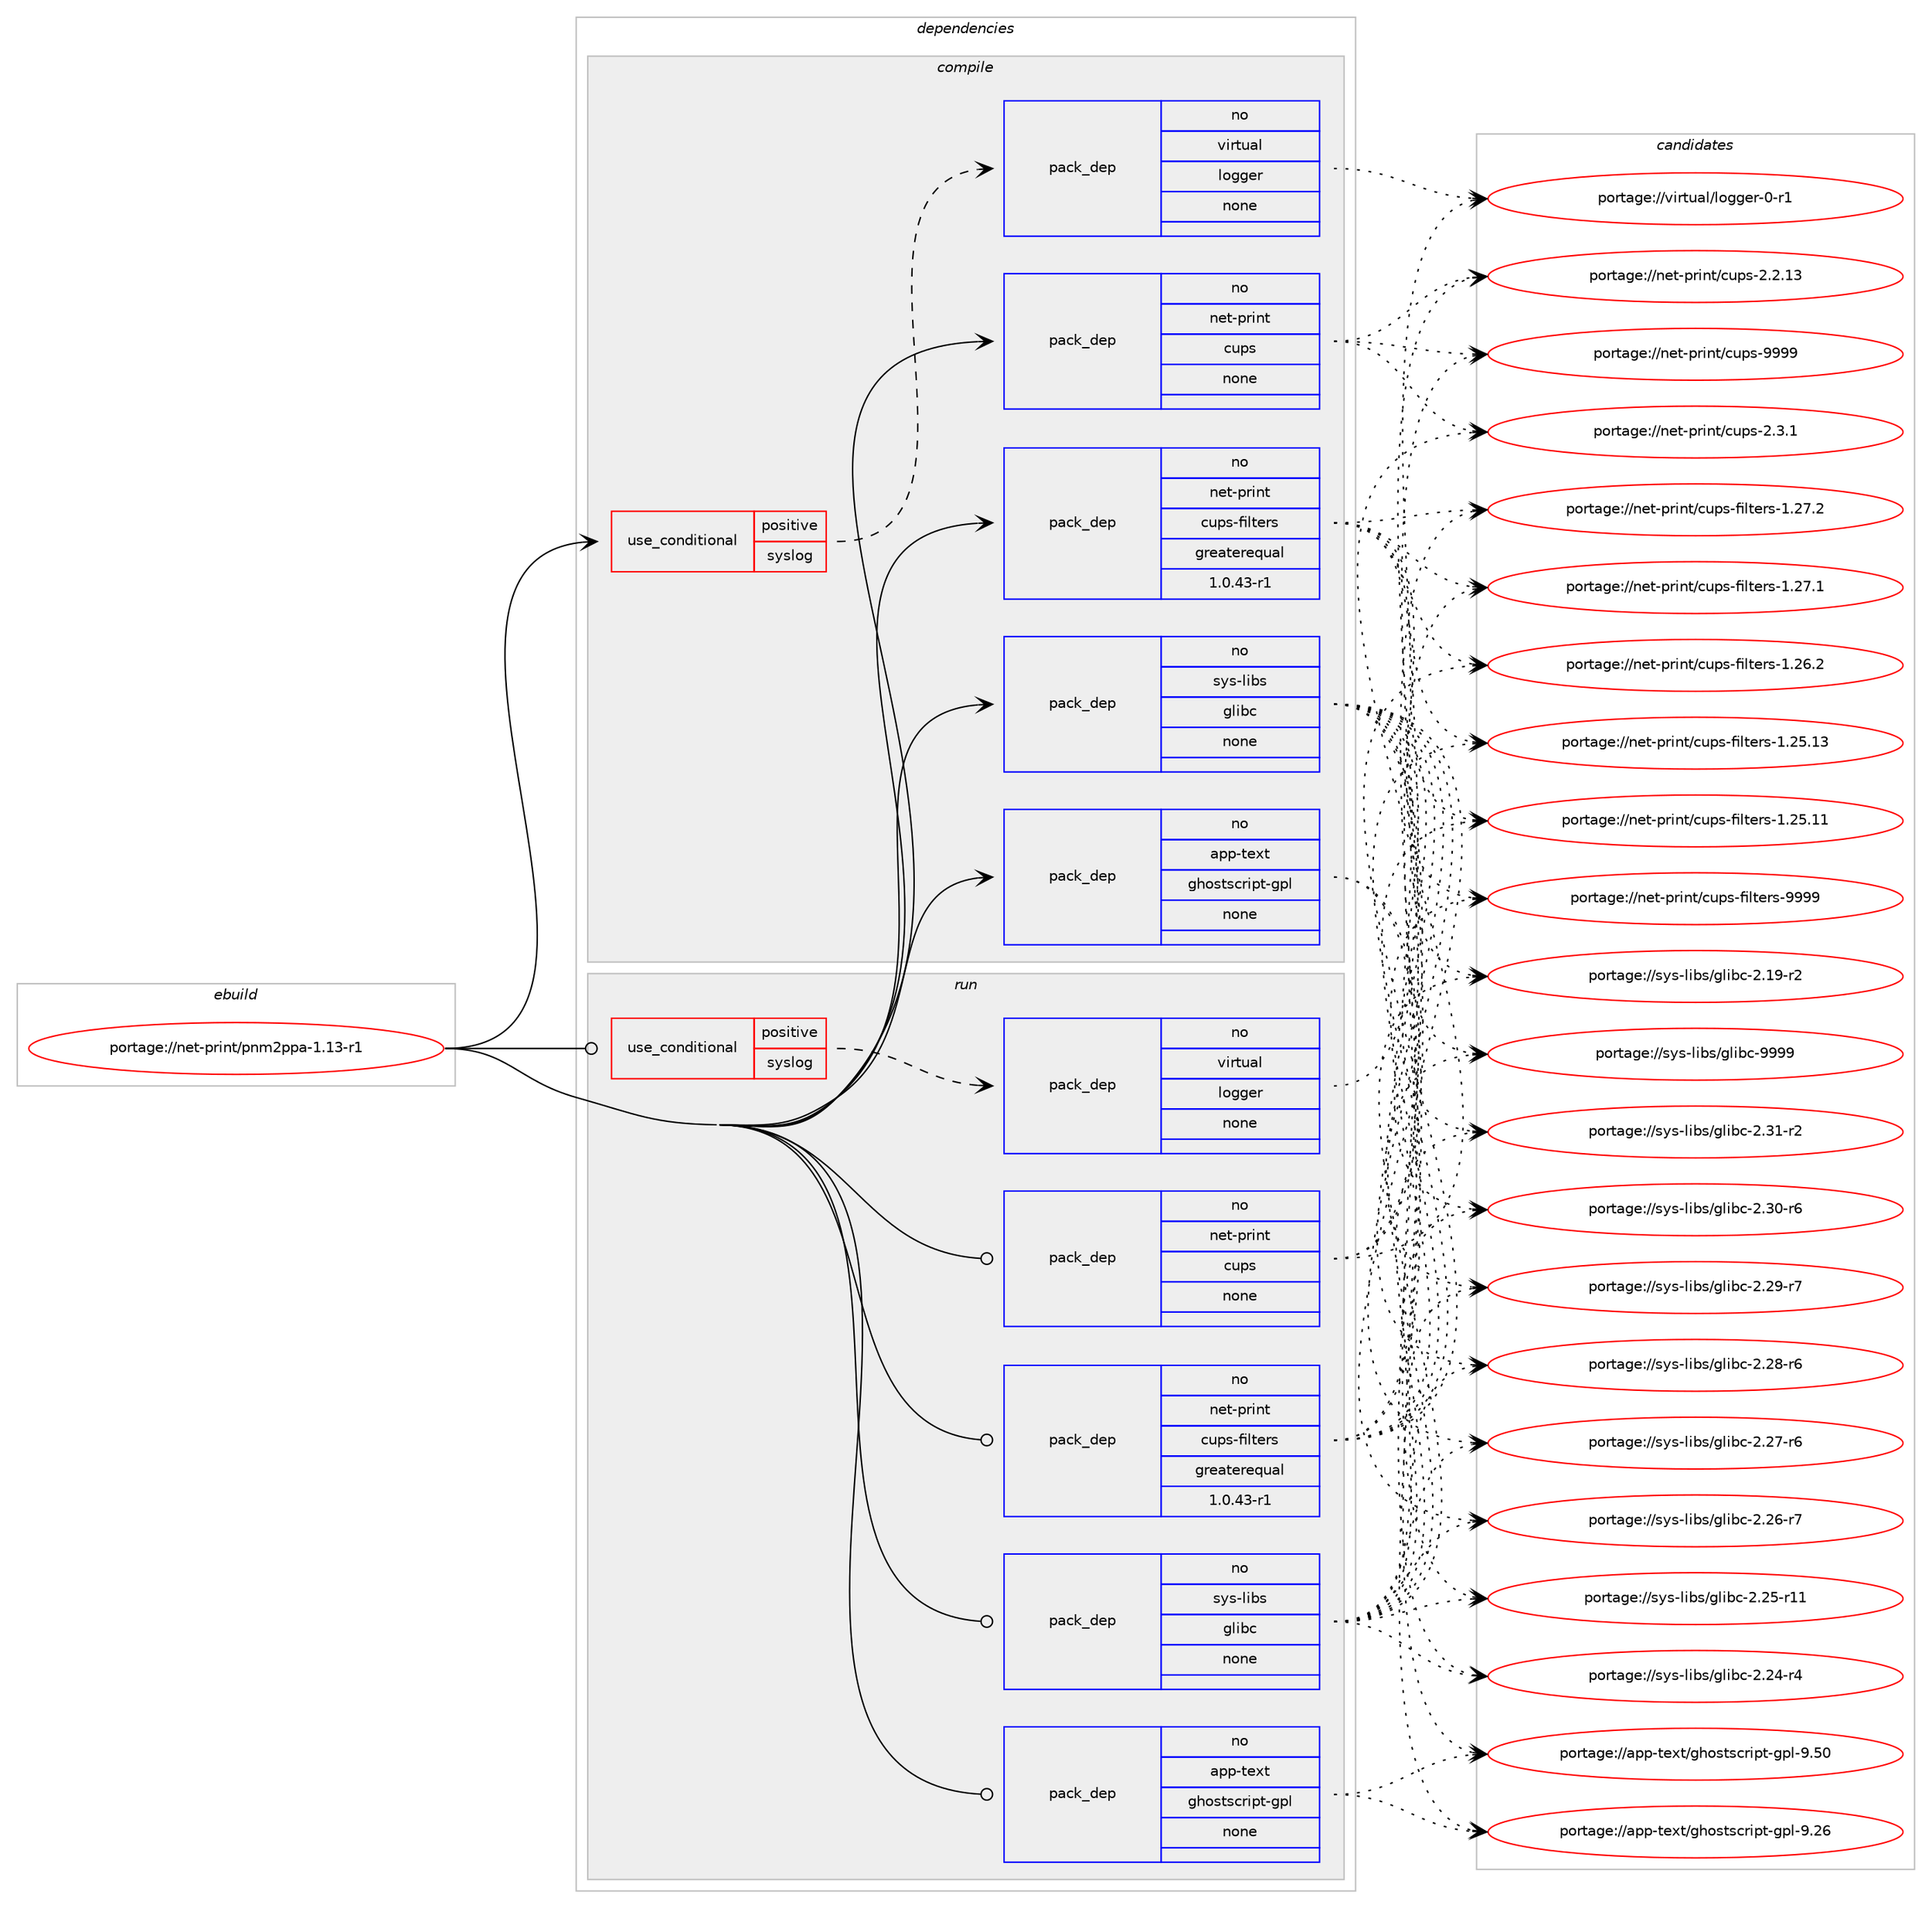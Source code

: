 digraph prolog {

# *************
# Graph options
# *************

newrank=true;
concentrate=true;
compound=true;
graph [rankdir=LR,fontname=Helvetica,fontsize=10,ranksep=1.5];#, ranksep=2.5, nodesep=0.2];
edge  [arrowhead=vee];
node  [fontname=Helvetica,fontsize=10];

# **********
# The ebuild
# **********

subgraph cluster_leftcol {
color=gray;
rank=same;
label=<<i>ebuild</i>>;
id [label="portage://net-print/pnm2ppa-1.13-r1", color=red, width=4, href="../net-print/pnm2ppa-1.13-r1.svg"];
}

# ****************
# The dependencies
# ****************

subgraph cluster_midcol {
color=gray;
label=<<i>dependencies</i>>;
subgraph cluster_compile {
fillcolor="#eeeeee";
style=filled;
label=<<i>compile</i>>;
subgraph cond3032 {
dependency19147 [label=<<TABLE BORDER="0" CELLBORDER="1" CELLSPACING="0" CELLPADDING="4"><TR><TD ROWSPAN="3" CELLPADDING="10">use_conditional</TD></TR><TR><TD>positive</TD></TR><TR><TD>syslog</TD></TR></TABLE>>, shape=none, color=red];
subgraph pack15785 {
dependency19148 [label=<<TABLE BORDER="0" CELLBORDER="1" CELLSPACING="0" CELLPADDING="4" WIDTH="220"><TR><TD ROWSPAN="6" CELLPADDING="30">pack_dep</TD></TR><TR><TD WIDTH="110">no</TD></TR><TR><TD>virtual</TD></TR><TR><TD>logger</TD></TR><TR><TD>none</TD></TR><TR><TD></TD></TR></TABLE>>, shape=none, color=blue];
}
dependency19147:e -> dependency19148:w [weight=20,style="dashed",arrowhead="vee"];
}
id:e -> dependency19147:w [weight=20,style="solid",arrowhead="vee"];
subgraph pack15786 {
dependency19149 [label=<<TABLE BORDER="0" CELLBORDER="1" CELLSPACING="0" CELLPADDING="4" WIDTH="220"><TR><TD ROWSPAN="6" CELLPADDING="30">pack_dep</TD></TR><TR><TD WIDTH="110">no</TD></TR><TR><TD>app-text</TD></TR><TR><TD>ghostscript-gpl</TD></TR><TR><TD>none</TD></TR><TR><TD></TD></TR></TABLE>>, shape=none, color=blue];
}
id:e -> dependency19149:w [weight=20,style="solid",arrowhead="vee"];
subgraph pack15787 {
dependency19150 [label=<<TABLE BORDER="0" CELLBORDER="1" CELLSPACING="0" CELLPADDING="4" WIDTH="220"><TR><TD ROWSPAN="6" CELLPADDING="30">pack_dep</TD></TR><TR><TD WIDTH="110">no</TD></TR><TR><TD>net-print</TD></TR><TR><TD>cups</TD></TR><TR><TD>none</TD></TR><TR><TD></TD></TR></TABLE>>, shape=none, color=blue];
}
id:e -> dependency19150:w [weight=20,style="solid",arrowhead="vee"];
subgraph pack15788 {
dependency19151 [label=<<TABLE BORDER="0" CELLBORDER="1" CELLSPACING="0" CELLPADDING="4" WIDTH="220"><TR><TD ROWSPAN="6" CELLPADDING="30">pack_dep</TD></TR><TR><TD WIDTH="110">no</TD></TR><TR><TD>net-print</TD></TR><TR><TD>cups-filters</TD></TR><TR><TD>greaterequal</TD></TR><TR><TD>1.0.43-r1</TD></TR></TABLE>>, shape=none, color=blue];
}
id:e -> dependency19151:w [weight=20,style="solid",arrowhead="vee"];
subgraph pack15789 {
dependency19152 [label=<<TABLE BORDER="0" CELLBORDER="1" CELLSPACING="0" CELLPADDING="4" WIDTH="220"><TR><TD ROWSPAN="6" CELLPADDING="30">pack_dep</TD></TR><TR><TD WIDTH="110">no</TD></TR><TR><TD>sys-libs</TD></TR><TR><TD>glibc</TD></TR><TR><TD>none</TD></TR><TR><TD></TD></TR></TABLE>>, shape=none, color=blue];
}
id:e -> dependency19152:w [weight=20,style="solid",arrowhead="vee"];
}
subgraph cluster_compileandrun {
fillcolor="#eeeeee";
style=filled;
label=<<i>compile and run</i>>;
}
subgraph cluster_run {
fillcolor="#eeeeee";
style=filled;
label=<<i>run</i>>;
subgraph cond3033 {
dependency19153 [label=<<TABLE BORDER="0" CELLBORDER="1" CELLSPACING="0" CELLPADDING="4"><TR><TD ROWSPAN="3" CELLPADDING="10">use_conditional</TD></TR><TR><TD>positive</TD></TR><TR><TD>syslog</TD></TR></TABLE>>, shape=none, color=red];
subgraph pack15790 {
dependency19154 [label=<<TABLE BORDER="0" CELLBORDER="1" CELLSPACING="0" CELLPADDING="4" WIDTH="220"><TR><TD ROWSPAN="6" CELLPADDING="30">pack_dep</TD></TR><TR><TD WIDTH="110">no</TD></TR><TR><TD>virtual</TD></TR><TR><TD>logger</TD></TR><TR><TD>none</TD></TR><TR><TD></TD></TR></TABLE>>, shape=none, color=blue];
}
dependency19153:e -> dependency19154:w [weight=20,style="dashed",arrowhead="vee"];
}
id:e -> dependency19153:w [weight=20,style="solid",arrowhead="odot"];
subgraph pack15791 {
dependency19155 [label=<<TABLE BORDER="0" CELLBORDER="1" CELLSPACING="0" CELLPADDING="4" WIDTH="220"><TR><TD ROWSPAN="6" CELLPADDING="30">pack_dep</TD></TR><TR><TD WIDTH="110">no</TD></TR><TR><TD>app-text</TD></TR><TR><TD>ghostscript-gpl</TD></TR><TR><TD>none</TD></TR><TR><TD></TD></TR></TABLE>>, shape=none, color=blue];
}
id:e -> dependency19155:w [weight=20,style="solid",arrowhead="odot"];
subgraph pack15792 {
dependency19156 [label=<<TABLE BORDER="0" CELLBORDER="1" CELLSPACING="0" CELLPADDING="4" WIDTH="220"><TR><TD ROWSPAN="6" CELLPADDING="30">pack_dep</TD></TR><TR><TD WIDTH="110">no</TD></TR><TR><TD>net-print</TD></TR><TR><TD>cups</TD></TR><TR><TD>none</TD></TR><TR><TD></TD></TR></TABLE>>, shape=none, color=blue];
}
id:e -> dependency19156:w [weight=20,style="solid",arrowhead="odot"];
subgraph pack15793 {
dependency19157 [label=<<TABLE BORDER="0" CELLBORDER="1" CELLSPACING="0" CELLPADDING="4" WIDTH="220"><TR><TD ROWSPAN="6" CELLPADDING="30">pack_dep</TD></TR><TR><TD WIDTH="110">no</TD></TR><TR><TD>net-print</TD></TR><TR><TD>cups-filters</TD></TR><TR><TD>greaterequal</TD></TR><TR><TD>1.0.43-r1</TD></TR></TABLE>>, shape=none, color=blue];
}
id:e -> dependency19157:w [weight=20,style="solid",arrowhead="odot"];
subgraph pack15794 {
dependency19158 [label=<<TABLE BORDER="0" CELLBORDER="1" CELLSPACING="0" CELLPADDING="4" WIDTH="220"><TR><TD ROWSPAN="6" CELLPADDING="30">pack_dep</TD></TR><TR><TD WIDTH="110">no</TD></TR><TR><TD>sys-libs</TD></TR><TR><TD>glibc</TD></TR><TR><TD>none</TD></TR><TR><TD></TD></TR></TABLE>>, shape=none, color=blue];
}
id:e -> dependency19158:w [weight=20,style="solid",arrowhead="odot"];
}
}

# **************
# The candidates
# **************

subgraph cluster_choices {
rank=same;
color=gray;
label=<<i>candidates</i>>;

subgraph choice15785 {
color=black;
nodesep=1;
choice118105114116117971084710811110310310111445484511449 [label="portage://virtual/logger-0-r1", color=red, width=4,href="../virtual/logger-0-r1.svg"];
dependency19148:e -> choice118105114116117971084710811110310310111445484511449:w [style=dotted,weight="100"];
}
subgraph choice15786 {
color=black;
nodesep=1;
choice97112112451161011201164710310411111511611599114105112116451031121084557465348 [label="portage://app-text/ghostscript-gpl-9.50", color=red, width=4,href="../app-text/ghostscript-gpl-9.50.svg"];
choice97112112451161011201164710310411111511611599114105112116451031121084557465054 [label="portage://app-text/ghostscript-gpl-9.26", color=red, width=4,href="../app-text/ghostscript-gpl-9.26.svg"];
dependency19149:e -> choice97112112451161011201164710310411111511611599114105112116451031121084557465348:w [style=dotted,weight="100"];
dependency19149:e -> choice97112112451161011201164710310411111511611599114105112116451031121084557465054:w [style=dotted,weight="100"];
}
subgraph choice15787 {
color=black;
nodesep=1;
choice1101011164511211410511011647991171121154557575757 [label="portage://net-print/cups-9999", color=red, width=4,href="../net-print/cups-9999.svg"];
choice110101116451121141051101164799117112115455046514649 [label="portage://net-print/cups-2.3.1", color=red, width=4,href="../net-print/cups-2.3.1.svg"];
choice11010111645112114105110116479911711211545504650464951 [label="portage://net-print/cups-2.2.13", color=red, width=4,href="../net-print/cups-2.2.13.svg"];
dependency19150:e -> choice1101011164511211410511011647991171121154557575757:w [style=dotted,weight="100"];
dependency19150:e -> choice110101116451121141051101164799117112115455046514649:w [style=dotted,weight="100"];
dependency19150:e -> choice11010111645112114105110116479911711211545504650464951:w [style=dotted,weight="100"];
}
subgraph choice15788 {
color=black;
nodesep=1;
choice110101116451121141051101164799117112115451021051081161011141154557575757 [label="portage://net-print/cups-filters-9999", color=red, width=4,href="../net-print/cups-filters-9999.svg"];
choice1101011164511211410511011647991171121154510210510811610111411545494650554650 [label="portage://net-print/cups-filters-1.27.2", color=red, width=4,href="../net-print/cups-filters-1.27.2.svg"];
choice1101011164511211410511011647991171121154510210510811610111411545494650554649 [label="portage://net-print/cups-filters-1.27.1", color=red, width=4,href="../net-print/cups-filters-1.27.1.svg"];
choice1101011164511211410511011647991171121154510210510811610111411545494650544650 [label="portage://net-print/cups-filters-1.26.2", color=red, width=4,href="../net-print/cups-filters-1.26.2.svg"];
choice110101116451121141051101164799117112115451021051081161011141154549465053464951 [label="portage://net-print/cups-filters-1.25.13", color=red, width=4,href="../net-print/cups-filters-1.25.13.svg"];
choice110101116451121141051101164799117112115451021051081161011141154549465053464949 [label="portage://net-print/cups-filters-1.25.11", color=red, width=4,href="../net-print/cups-filters-1.25.11.svg"];
dependency19151:e -> choice110101116451121141051101164799117112115451021051081161011141154557575757:w [style=dotted,weight="100"];
dependency19151:e -> choice1101011164511211410511011647991171121154510210510811610111411545494650554650:w [style=dotted,weight="100"];
dependency19151:e -> choice1101011164511211410511011647991171121154510210510811610111411545494650554649:w [style=dotted,weight="100"];
dependency19151:e -> choice1101011164511211410511011647991171121154510210510811610111411545494650544650:w [style=dotted,weight="100"];
dependency19151:e -> choice110101116451121141051101164799117112115451021051081161011141154549465053464951:w [style=dotted,weight="100"];
dependency19151:e -> choice110101116451121141051101164799117112115451021051081161011141154549465053464949:w [style=dotted,weight="100"];
}
subgraph choice15789 {
color=black;
nodesep=1;
choice11512111545108105981154710310810598994557575757 [label="portage://sys-libs/glibc-9999", color=red, width=4,href="../sys-libs/glibc-9999.svg"];
choice115121115451081059811547103108105989945504651494511450 [label="portage://sys-libs/glibc-2.31-r2", color=red, width=4,href="../sys-libs/glibc-2.31-r2.svg"];
choice115121115451081059811547103108105989945504651484511454 [label="portage://sys-libs/glibc-2.30-r6", color=red, width=4,href="../sys-libs/glibc-2.30-r6.svg"];
choice115121115451081059811547103108105989945504650574511455 [label="portage://sys-libs/glibc-2.29-r7", color=red, width=4,href="../sys-libs/glibc-2.29-r7.svg"];
choice115121115451081059811547103108105989945504650564511454 [label="portage://sys-libs/glibc-2.28-r6", color=red, width=4,href="../sys-libs/glibc-2.28-r6.svg"];
choice115121115451081059811547103108105989945504650554511454 [label="portage://sys-libs/glibc-2.27-r6", color=red, width=4,href="../sys-libs/glibc-2.27-r6.svg"];
choice115121115451081059811547103108105989945504650544511455 [label="portage://sys-libs/glibc-2.26-r7", color=red, width=4,href="../sys-libs/glibc-2.26-r7.svg"];
choice11512111545108105981154710310810598994550465053451144949 [label="portage://sys-libs/glibc-2.25-r11", color=red, width=4,href="../sys-libs/glibc-2.25-r11.svg"];
choice115121115451081059811547103108105989945504650524511452 [label="portage://sys-libs/glibc-2.24-r4", color=red, width=4,href="../sys-libs/glibc-2.24-r4.svg"];
choice115121115451081059811547103108105989945504649574511450 [label="portage://sys-libs/glibc-2.19-r2", color=red, width=4,href="../sys-libs/glibc-2.19-r2.svg"];
dependency19152:e -> choice11512111545108105981154710310810598994557575757:w [style=dotted,weight="100"];
dependency19152:e -> choice115121115451081059811547103108105989945504651494511450:w [style=dotted,weight="100"];
dependency19152:e -> choice115121115451081059811547103108105989945504651484511454:w [style=dotted,weight="100"];
dependency19152:e -> choice115121115451081059811547103108105989945504650574511455:w [style=dotted,weight="100"];
dependency19152:e -> choice115121115451081059811547103108105989945504650564511454:w [style=dotted,weight="100"];
dependency19152:e -> choice115121115451081059811547103108105989945504650554511454:w [style=dotted,weight="100"];
dependency19152:e -> choice115121115451081059811547103108105989945504650544511455:w [style=dotted,weight="100"];
dependency19152:e -> choice11512111545108105981154710310810598994550465053451144949:w [style=dotted,weight="100"];
dependency19152:e -> choice115121115451081059811547103108105989945504650524511452:w [style=dotted,weight="100"];
dependency19152:e -> choice115121115451081059811547103108105989945504649574511450:w [style=dotted,weight="100"];
}
subgraph choice15790 {
color=black;
nodesep=1;
choice118105114116117971084710811110310310111445484511449 [label="portage://virtual/logger-0-r1", color=red, width=4,href="../virtual/logger-0-r1.svg"];
dependency19154:e -> choice118105114116117971084710811110310310111445484511449:w [style=dotted,weight="100"];
}
subgraph choice15791 {
color=black;
nodesep=1;
choice97112112451161011201164710310411111511611599114105112116451031121084557465348 [label="portage://app-text/ghostscript-gpl-9.50", color=red, width=4,href="../app-text/ghostscript-gpl-9.50.svg"];
choice97112112451161011201164710310411111511611599114105112116451031121084557465054 [label="portage://app-text/ghostscript-gpl-9.26", color=red, width=4,href="../app-text/ghostscript-gpl-9.26.svg"];
dependency19155:e -> choice97112112451161011201164710310411111511611599114105112116451031121084557465348:w [style=dotted,weight="100"];
dependency19155:e -> choice97112112451161011201164710310411111511611599114105112116451031121084557465054:w [style=dotted,weight="100"];
}
subgraph choice15792 {
color=black;
nodesep=1;
choice1101011164511211410511011647991171121154557575757 [label="portage://net-print/cups-9999", color=red, width=4,href="../net-print/cups-9999.svg"];
choice110101116451121141051101164799117112115455046514649 [label="portage://net-print/cups-2.3.1", color=red, width=4,href="../net-print/cups-2.3.1.svg"];
choice11010111645112114105110116479911711211545504650464951 [label="portage://net-print/cups-2.2.13", color=red, width=4,href="../net-print/cups-2.2.13.svg"];
dependency19156:e -> choice1101011164511211410511011647991171121154557575757:w [style=dotted,weight="100"];
dependency19156:e -> choice110101116451121141051101164799117112115455046514649:w [style=dotted,weight="100"];
dependency19156:e -> choice11010111645112114105110116479911711211545504650464951:w [style=dotted,weight="100"];
}
subgraph choice15793 {
color=black;
nodesep=1;
choice110101116451121141051101164799117112115451021051081161011141154557575757 [label="portage://net-print/cups-filters-9999", color=red, width=4,href="../net-print/cups-filters-9999.svg"];
choice1101011164511211410511011647991171121154510210510811610111411545494650554650 [label="portage://net-print/cups-filters-1.27.2", color=red, width=4,href="../net-print/cups-filters-1.27.2.svg"];
choice1101011164511211410511011647991171121154510210510811610111411545494650554649 [label="portage://net-print/cups-filters-1.27.1", color=red, width=4,href="../net-print/cups-filters-1.27.1.svg"];
choice1101011164511211410511011647991171121154510210510811610111411545494650544650 [label="portage://net-print/cups-filters-1.26.2", color=red, width=4,href="../net-print/cups-filters-1.26.2.svg"];
choice110101116451121141051101164799117112115451021051081161011141154549465053464951 [label="portage://net-print/cups-filters-1.25.13", color=red, width=4,href="../net-print/cups-filters-1.25.13.svg"];
choice110101116451121141051101164799117112115451021051081161011141154549465053464949 [label="portage://net-print/cups-filters-1.25.11", color=red, width=4,href="../net-print/cups-filters-1.25.11.svg"];
dependency19157:e -> choice110101116451121141051101164799117112115451021051081161011141154557575757:w [style=dotted,weight="100"];
dependency19157:e -> choice1101011164511211410511011647991171121154510210510811610111411545494650554650:w [style=dotted,weight="100"];
dependency19157:e -> choice1101011164511211410511011647991171121154510210510811610111411545494650554649:w [style=dotted,weight="100"];
dependency19157:e -> choice1101011164511211410511011647991171121154510210510811610111411545494650544650:w [style=dotted,weight="100"];
dependency19157:e -> choice110101116451121141051101164799117112115451021051081161011141154549465053464951:w [style=dotted,weight="100"];
dependency19157:e -> choice110101116451121141051101164799117112115451021051081161011141154549465053464949:w [style=dotted,weight="100"];
}
subgraph choice15794 {
color=black;
nodesep=1;
choice11512111545108105981154710310810598994557575757 [label="portage://sys-libs/glibc-9999", color=red, width=4,href="../sys-libs/glibc-9999.svg"];
choice115121115451081059811547103108105989945504651494511450 [label="portage://sys-libs/glibc-2.31-r2", color=red, width=4,href="../sys-libs/glibc-2.31-r2.svg"];
choice115121115451081059811547103108105989945504651484511454 [label="portage://sys-libs/glibc-2.30-r6", color=red, width=4,href="../sys-libs/glibc-2.30-r6.svg"];
choice115121115451081059811547103108105989945504650574511455 [label="portage://sys-libs/glibc-2.29-r7", color=red, width=4,href="../sys-libs/glibc-2.29-r7.svg"];
choice115121115451081059811547103108105989945504650564511454 [label="portage://sys-libs/glibc-2.28-r6", color=red, width=4,href="../sys-libs/glibc-2.28-r6.svg"];
choice115121115451081059811547103108105989945504650554511454 [label="portage://sys-libs/glibc-2.27-r6", color=red, width=4,href="../sys-libs/glibc-2.27-r6.svg"];
choice115121115451081059811547103108105989945504650544511455 [label="portage://sys-libs/glibc-2.26-r7", color=red, width=4,href="../sys-libs/glibc-2.26-r7.svg"];
choice11512111545108105981154710310810598994550465053451144949 [label="portage://sys-libs/glibc-2.25-r11", color=red, width=4,href="../sys-libs/glibc-2.25-r11.svg"];
choice115121115451081059811547103108105989945504650524511452 [label="portage://sys-libs/glibc-2.24-r4", color=red, width=4,href="../sys-libs/glibc-2.24-r4.svg"];
choice115121115451081059811547103108105989945504649574511450 [label="portage://sys-libs/glibc-2.19-r2", color=red, width=4,href="../sys-libs/glibc-2.19-r2.svg"];
dependency19158:e -> choice11512111545108105981154710310810598994557575757:w [style=dotted,weight="100"];
dependency19158:e -> choice115121115451081059811547103108105989945504651494511450:w [style=dotted,weight="100"];
dependency19158:e -> choice115121115451081059811547103108105989945504651484511454:w [style=dotted,weight="100"];
dependency19158:e -> choice115121115451081059811547103108105989945504650574511455:w [style=dotted,weight="100"];
dependency19158:e -> choice115121115451081059811547103108105989945504650564511454:w [style=dotted,weight="100"];
dependency19158:e -> choice115121115451081059811547103108105989945504650554511454:w [style=dotted,weight="100"];
dependency19158:e -> choice115121115451081059811547103108105989945504650544511455:w [style=dotted,weight="100"];
dependency19158:e -> choice11512111545108105981154710310810598994550465053451144949:w [style=dotted,weight="100"];
dependency19158:e -> choice115121115451081059811547103108105989945504650524511452:w [style=dotted,weight="100"];
dependency19158:e -> choice115121115451081059811547103108105989945504649574511450:w [style=dotted,weight="100"];
}
}

}
